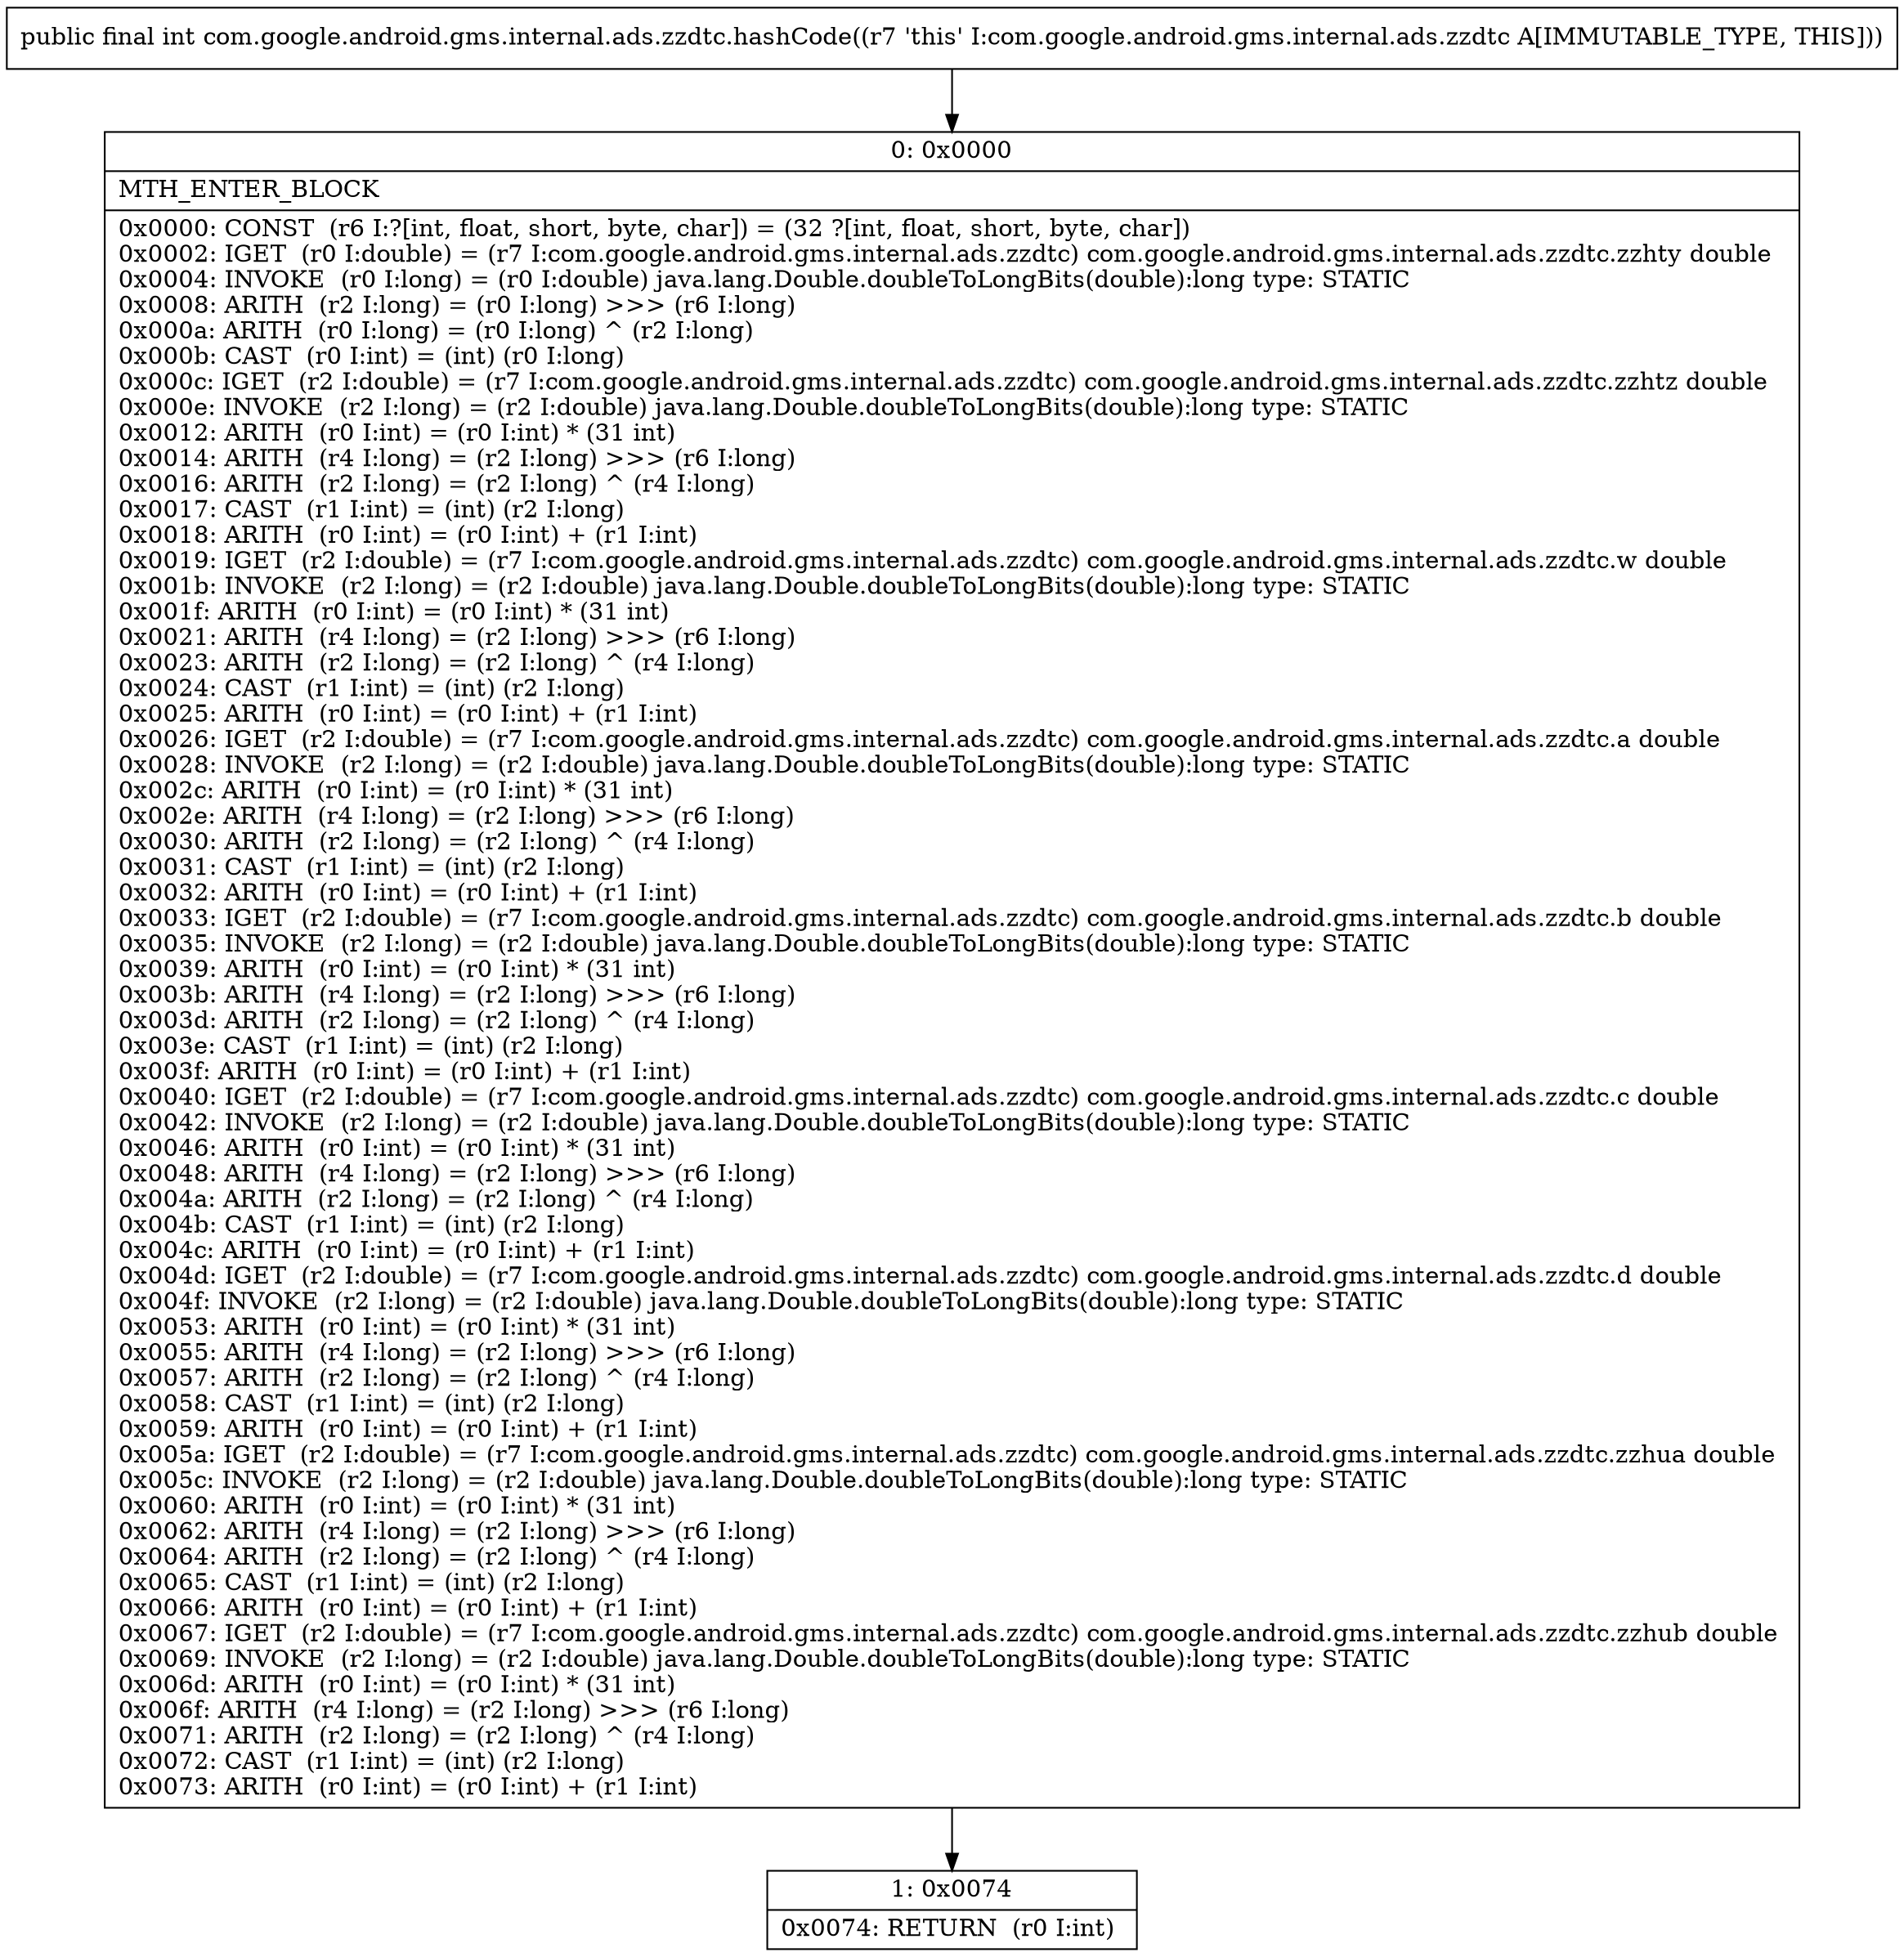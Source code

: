 digraph "CFG forcom.google.android.gms.internal.ads.zzdtc.hashCode()I" {
Node_0 [shape=record,label="{0\:\ 0x0000|MTH_ENTER_BLOCK\l|0x0000: CONST  (r6 I:?[int, float, short, byte, char]) = (32 ?[int, float, short, byte, char]) \l0x0002: IGET  (r0 I:double) = (r7 I:com.google.android.gms.internal.ads.zzdtc) com.google.android.gms.internal.ads.zzdtc.zzhty double \l0x0004: INVOKE  (r0 I:long) = (r0 I:double) java.lang.Double.doubleToLongBits(double):long type: STATIC \l0x0008: ARITH  (r2 I:long) = (r0 I:long) \>\>\> (r6 I:long) \l0x000a: ARITH  (r0 I:long) = (r0 I:long) ^ (r2 I:long) \l0x000b: CAST  (r0 I:int) = (int) (r0 I:long) \l0x000c: IGET  (r2 I:double) = (r7 I:com.google.android.gms.internal.ads.zzdtc) com.google.android.gms.internal.ads.zzdtc.zzhtz double \l0x000e: INVOKE  (r2 I:long) = (r2 I:double) java.lang.Double.doubleToLongBits(double):long type: STATIC \l0x0012: ARITH  (r0 I:int) = (r0 I:int) * (31 int) \l0x0014: ARITH  (r4 I:long) = (r2 I:long) \>\>\> (r6 I:long) \l0x0016: ARITH  (r2 I:long) = (r2 I:long) ^ (r4 I:long) \l0x0017: CAST  (r1 I:int) = (int) (r2 I:long) \l0x0018: ARITH  (r0 I:int) = (r0 I:int) + (r1 I:int) \l0x0019: IGET  (r2 I:double) = (r7 I:com.google.android.gms.internal.ads.zzdtc) com.google.android.gms.internal.ads.zzdtc.w double \l0x001b: INVOKE  (r2 I:long) = (r2 I:double) java.lang.Double.doubleToLongBits(double):long type: STATIC \l0x001f: ARITH  (r0 I:int) = (r0 I:int) * (31 int) \l0x0021: ARITH  (r4 I:long) = (r2 I:long) \>\>\> (r6 I:long) \l0x0023: ARITH  (r2 I:long) = (r2 I:long) ^ (r4 I:long) \l0x0024: CAST  (r1 I:int) = (int) (r2 I:long) \l0x0025: ARITH  (r0 I:int) = (r0 I:int) + (r1 I:int) \l0x0026: IGET  (r2 I:double) = (r7 I:com.google.android.gms.internal.ads.zzdtc) com.google.android.gms.internal.ads.zzdtc.a double \l0x0028: INVOKE  (r2 I:long) = (r2 I:double) java.lang.Double.doubleToLongBits(double):long type: STATIC \l0x002c: ARITH  (r0 I:int) = (r0 I:int) * (31 int) \l0x002e: ARITH  (r4 I:long) = (r2 I:long) \>\>\> (r6 I:long) \l0x0030: ARITH  (r2 I:long) = (r2 I:long) ^ (r4 I:long) \l0x0031: CAST  (r1 I:int) = (int) (r2 I:long) \l0x0032: ARITH  (r0 I:int) = (r0 I:int) + (r1 I:int) \l0x0033: IGET  (r2 I:double) = (r7 I:com.google.android.gms.internal.ads.zzdtc) com.google.android.gms.internal.ads.zzdtc.b double \l0x0035: INVOKE  (r2 I:long) = (r2 I:double) java.lang.Double.doubleToLongBits(double):long type: STATIC \l0x0039: ARITH  (r0 I:int) = (r0 I:int) * (31 int) \l0x003b: ARITH  (r4 I:long) = (r2 I:long) \>\>\> (r6 I:long) \l0x003d: ARITH  (r2 I:long) = (r2 I:long) ^ (r4 I:long) \l0x003e: CAST  (r1 I:int) = (int) (r2 I:long) \l0x003f: ARITH  (r0 I:int) = (r0 I:int) + (r1 I:int) \l0x0040: IGET  (r2 I:double) = (r7 I:com.google.android.gms.internal.ads.zzdtc) com.google.android.gms.internal.ads.zzdtc.c double \l0x0042: INVOKE  (r2 I:long) = (r2 I:double) java.lang.Double.doubleToLongBits(double):long type: STATIC \l0x0046: ARITH  (r0 I:int) = (r0 I:int) * (31 int) \l0x0048: ARITH  (r4 I:long) = (r2 I:long) \>\>\> (r6 I:long) \l0x004a: ARITH  (r2 I:long) = (r2 I:long) ^ (r4 I:long) \l0x004b: CAST  (r1 I:int) = (int) (r2 I:long) \l0x004c: ARITH  (r0 I:int) = (r0 I:int) + (r1 I:int) \l0x004d: IGET  (r2 I:double) = (r7 I:com.google.android.gms.internal.ads.zzdtc) com.google.android.gms.internal.ads.zzdtc.d double \l0x004f: INVOKE  (r2 I:long) = (r2 I:double) java.lang.Double.doubleToLongBits(double):long type: STATIC \l0x0053: ARITH  (r0 I:int) = (r0 I:int) * (31 int) \l0x0055: ARITH  (r4 I:long) = (r2 I:long) \>\>\> (r6 I:long) \l0x0057: ARITH  (r2 I:long) = (r2 I:long) ^ (r4 I:long) \l0x0058: CAST  (r1 I:int) = (int) (r2 I:long) \l0x0059: ARITH  (r0 I:int) = (r0 I:int) + (r1 I:int) \l0x005a: IGET  (r2 I:double) = (r7 I:com.google.android.gms.internal.ads.zzdtc) com.google.android.gms.internal.ads.zzdtc.zzhua double \l0x005c: INVOKE  (r2 I:long) = (r2 I:double) java.lang.Double.doubleToLongBits(double):long type: STATIC \l0x0060: ARITH  (r0 I:int) = (r0 I:int) * (31 int) \l0x0062: ARITH  (r4 I:long) = (r2 I:long) \>\>\> (r6 I:long) \l0x0064: ARITH  (r2 I:long) = (r2 I:long) ^ (r4 I:long) \l0x0065: CAST  (r1 I:int) = (int) (r2 I:long) \l0x0066: ARITH  (r0 I:int) = (r0 I:int) + (r1 I:int) \l0x0067: IGET  (r2 I:double) = (r7 I:com.google.android.gms.internal.ads.zzdtc) com.google.android.gms.internal.ads.zzdtc.zzhub double \l0x0069: INVOKE  (r2 I:long) = (r2 I:double) java.lang.Double.doubleToLongBits(double):long type: STATIC \l0x006d: ARITH  (r0 I:int) = (r0 I:int) * (31 int) \l0x006f: ARITH  (r4 I:long) = (r2 I:long) \>\>\> (r6 I:long) \l0x0071: ARITH  (r2 I:long) = (r2 I:long) ^ (r4 I:long) \l0x0072: CAST  (r1 I:int) = (int) (r2 I:long) \l0x0073: ARITH  (r0 I:int) = (r0 I:int) + (r1 I:int) \l}"];
Node_1 [shape=record,label="{1\:\ 0x0074|0x0074: RETURN  (r0 I:int) \l}"];
MethodNode[shape=record,label="{public final int com.google.android.gms.internal.ads.zzdtc.hashCode((r7 'this' I:com.google.android.gms.internal.ads.zzdtc A[IMMUTABLE_TYPE, THIS])) }"];
MethodNode -> Node_0;
Node_0 -> Node_1;
}

